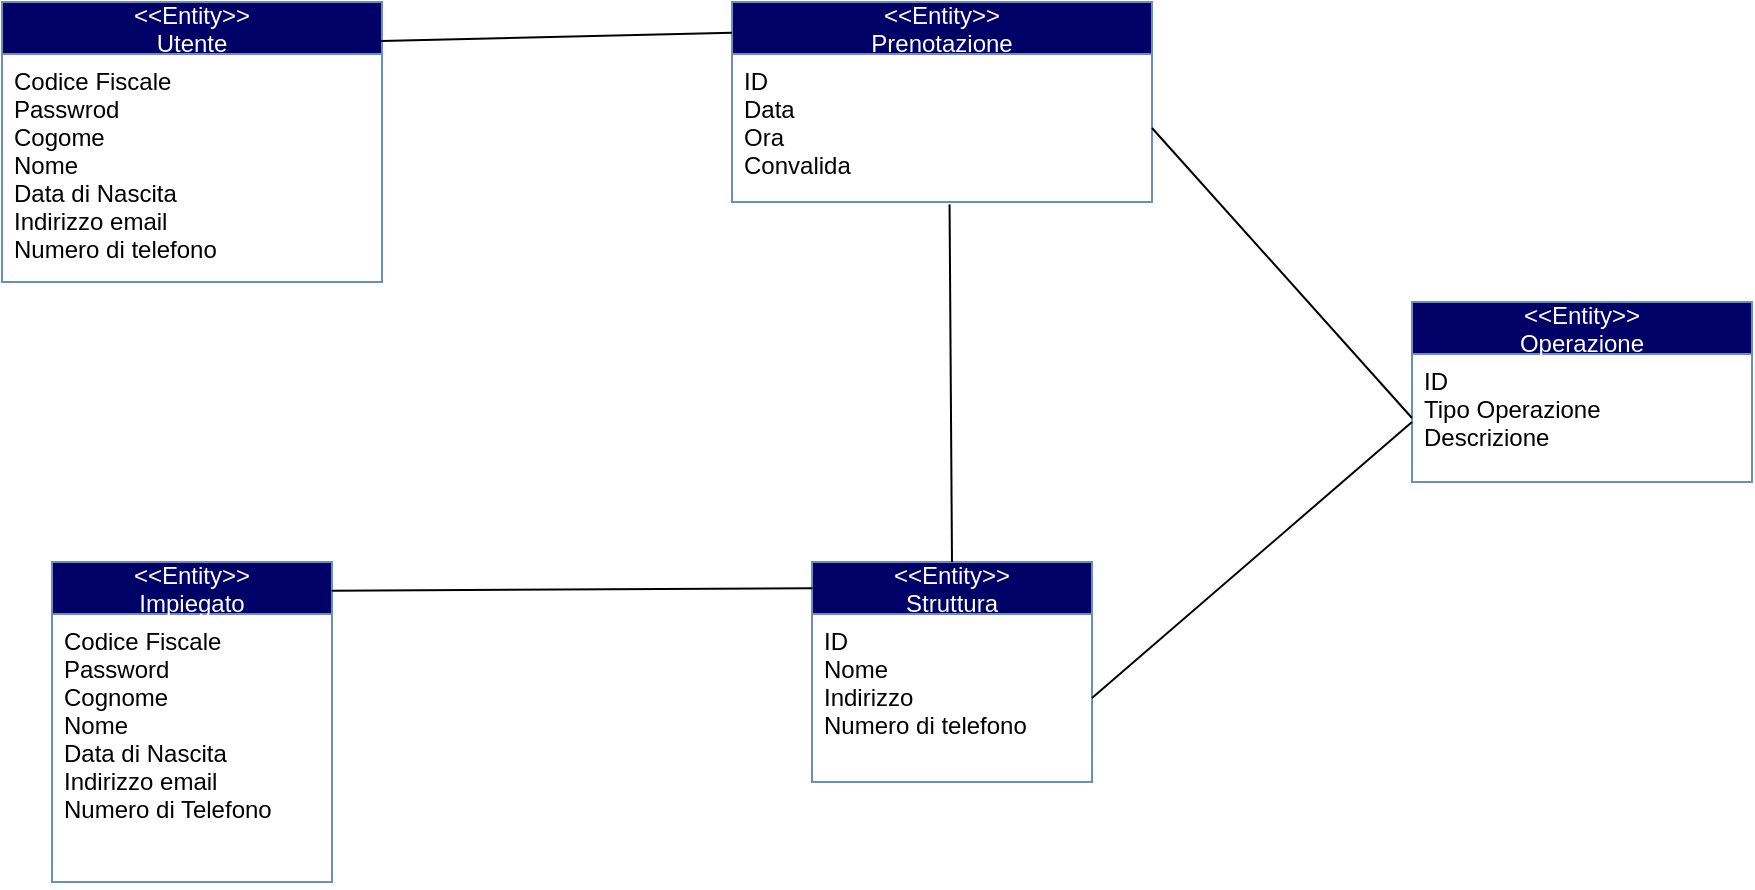 <mxfile version="13.9.5" type="device"><diagram id="C5RBs43oDa-KdzZeNtuy" name="Page-1"><mxGraphModel dx="857" dy="642" grid="1" gridSize="10" guides="1" tooltips="1" connect="1" arrows="1" fold="1" page="1" pageScale="1" pageWidth="827" pageHeight="1169" math="0" shadow="0"><root><mxCell id="WIyWlLk6GJQsqaUBKTNV-0"/><mxCell id="WIyWlLk6GJQsqaUBKTNV-1" parent="WIyWlLk6GJQsqaUBKTNV-0"/><mxCell id="NP8Hwbfz-Kp9YIErDenA-0" value="&lt;&lt;Entity&gt;&gt;&#10;Utente" style="swimlane;fontStyle=0;childLayout=stackLayout;horizontal=1;startSize=26;horizontalStack=0;resizeParent=1;resizeParentMax=0;resizeLast=0;collapsible=1;marginBottom=0;strokeColor=#6c8ebf;fontColor=#FFFFFF;fillColor=#000066;" parent="WIyWlLk6GJQsqaUBKTNV-1" vertex="1"><mxGeometry x="155" y="120" width="190" height="140" as="geometry"><mxRectangle x="250" y="50" width="90" height="30" as="alternateBounds"/></mxGeometry></mxCell><mxCell id="NP8Hwbfz-Kp9YIErDenA-7" value="Codice Fiscale&#10;Passwrod&#10;Cogome&#10;Nome&#10;Data di Nascita&#10;Indirizzo email&#10;Numero di telefono" style="text;strokeColor=none;fillColor=none;align=left;verticalAlign=top;spacingLeft=4;spacingRight=4;overflow=hidden;rotatable=0;points=[[0,0.5],[1,0.5]];portConstraint=eastwest;" parent="NP8Hwbfz-Kp9YIErDenA-0" vertex="1"><mxGeometry y="26" width="190" height="114" as="geometry"/></mxCell><mxCell id="NP8Hwbfz-Kp9YIErDenA-9" value="&lt;&lt;Entity&gt;&gt;&#10;Prenotazione" style="swimlane;fontStyle=0;childLayout=stackLayout;horizontal=1;startSize=26;horizontalStack=0;resizeParent=1;resizeParentMax=0;resizeLast=0;collapsible=1;marginBottom=0;strokeColor=#6c8ebf;fontColor=#FFFFFF;fillColor=#000066;" parent="WIyWlLk6GJQsqaUBKTNV-1" vertex="1"><mxGeometry x="520" y="120" width="210" height="100" as="geometry"/></mxCell><mxCell id="NP8Hwbfz-Kp9YIErDenA-10" value="ID&#10;Data &#10;Ora&#10;Convalida&#10;" style="text;strokeColor=none;fillColor=none;align=left;verticalAlign=top;spacingLeft=4;spacingRight=4;overflow=hidden;rotatable=0;points=[[0,0.5],[1,0.5]];portConstraint=eastwest;" parent="NP8Hwbfz-Kp9YIErDenA-9" vertex="1"><mxGeometry y="26" width="210" height="74" as="geometry"/></mxCell><mxCell id="NP8Hwbfz-Kp9YIErDenA-13" value="&lt;&lt;Entity&gt;&gt;&#10;Impiegato" style="swimlane;fontStyle=0;childLayout=stackLayout;horizontal=1;startSize=26;horizontalStack=0;resizeParent=1;resizeParentMax=0;resizeLast=0;collapsible=1;marginBottom=0;strokeColor=#6c8ebf;fontColor=#FFFFFF;fillColor=#000066;" parent="WIyWlLk6GJQsqaUBKTNV-1" vertex="1"><mxGeometry x="180" y="400" width="140" height="160" as="geometry"/></mxCell><mxCell id="NP8Hwbfz-Kp9YIErDenA-14" value="Codice Fiscale&#10;Password&#10;Cognome&#10;Nome&#10;Data di Nascita&#10;Indirizzo email&#10;Numero di Telefono&#10;" style="text;strokeColor=none;fillColor=none;align=left;verticalAlign=top;spacingLeft=4;spacingRight=4;overflow=hidden;rotatable=0;points=[[0,0.5],[1,0.5]];portConstraint=eastwest;" parent="NP8Hwbfz-Kp9YIErDenA-13" vertex="1"><mxGeometry y="26" width="140" height="134" as="geometry"/></mxCell><mxCell id="NP8Hwbfz-Kp9YIErDenA-21" value="&lt;&lt;Entity&gt;&gt;&#10;Struttura" style="swimlane;fontStyle=0;childLayout=stackLayout;horizontal=1;startSize=26;horizontalStack=0;resizeParent=1;resizeParentMax=0;resizeLast=0;collapsible=1;marginBottom=0;strokeColor=#6c8ebf;fontColor=#FFFFFF;fillColor=#000066;" parent="WIyWlLk6GJQsqaUBKTNV-1" vertex="1"><mxGeometry x="560" y="400" width="140" height="110" as="geometry"/></mxCell><mxCell id="NP8Hwbfz-Kp9YIErDenA-22" value="ID&#10;Nome&#10;Indirizzo&#10;Numero di telefono" style="text;align=left;verticalAlign=top;spacingLeft=4;spacingRight=4;overflow=hidden;rotatable=0;points=[[0,0.5],[1,0.5]];portConstraint=eastwest;" parent="NP8Hwbfz-Kp9YIErDenA-21" vertex="1"><mxGeometry y="26" width="140" height="84" as="geometry"/></mxCell><mxCell id="NP8Hwbfz-Kp9YIErDenA-25" value="" style="endArrow=none;html=1;entryX=0.518;entryY=1.016;entryDx=0;entryDy=0;entryPerimeter=0;exitX=0.5;exitY=0;exitDx=0;exitDy=0;" parent="WIyWlLk6GJQsqaUBKTNV-1" source="NP8Hwbfz-Kp9YIErDenA-21" target="NP8Hwbfz-Kp9YIErDenA-10" edge="1"><mxGeometry width="50" height="50" relative="1" as="geometry"><mxPoint x="610" y="340" as="sourcePoint"/><mxPoint x="660" y="290" as="targetPoint"/></mxGeometry></mxCell><mxCell id="NP8Hwbfz-Kp9YIErDenA-26" value="" style="endArrow=none;html=1;entryX=0.002;entryY=0.119;entryDx=0;entryDy=0;entryPerimeter=0;exitX=0.999;exitY=0.09;exitDx=0;exitDy=0;exitPerimeter=0;" parent="WIyWlLk6GJQsqaUBKTNV-1" source="NP8Hwbfz-Kp9YIErDenA-13" target="NP8Hwbfz-Kp9YIErDenA-21" edge="1"><mxGeometry width="50" height="50" relative="1" as="geometry"><mxPoint x="470" y="400" as="sourcePoint"/><mxPoint x="520" y="350" as="targetPoint"/></mxGeometry></mxCell><mxCell id="1qF9_ZJt6lFK6WZyla-2-0" value="&lt;&lt;Entity&gt;&gt;&#10;Operazione" style="swimlane;fontStyle=0;childLayout=stackLayout;horizontal=1;startSize=26;horizontalStack=0;resizeParent=1;resizeParentMax=0;resizeLast=0;collapsible=1;marginBottom=0;strokeColor=#6c8ebf;fillColor=#000066;fontColor=#FFFFFF;" parent="WIyWlLk6GJQsqaUBKTNV-1" vertex="1"><mxGeometry x="860" y="270" width="170" height="90" as="geometry"/></mxCell><mxCell id="1qF9_ZJt6lFK6WZyla-2-4" value="ID&#10;Tipo Operazione&#10;Descrizione" style="text;strokeColor=none;fillColor=none;align=left;verticalAlign=top;spacingLeft=4;spacingRight=4;overflow=hidden;rotatable=0;points=[[0,0.5],[1,0.5]];portConstraint=eastwest;" parent="1qF9_ZJt6lFK6WZyla-2-0" vertex="1"><mxGeometry y="26" width="170" height="64" as="geometry"/></mxCell><mxCell id="1qF9_ZJt6lFK6WZyla-2-5" value="" style="endArrow=none;html=1;fontColor=#FFFFFF;entryX=0;entryY=0.5;entryDx=0;entryDy=0;exitX=1;exitY=0.5;exitDx=0;exitDy=0;" parent="WIyWlLk6GJQsqaUBKTNV-1" source="NP8Hwbfz-Kp9YIErDenA-10" target="1qF9_ZJt6lFK6WZyla-2-4" edge="1"><mxGeometry width="50" height="50" relative="1" as="geometry"><mxPoint x="640" y="330" as="sourcePoint"/><mxPoint x="690" y="280" as="targetPoint"/></mxGeometry></mxCell><mxCell id="1qF9_ZJt6lFK6WZyla-2-6" value="" style="endArrow=none;html=1;fontColor=#FFFFFF;exitX=1;exitY=0.5;exitDx=0;exitDy=0;" parent="WIyWlLk6GJQsqaUBKTNV-1" source="NP8Hwbfz-Kp9YIErDenA-22" edge="1"><mxGeometry width="50" height="50" relative="1" as="geometry"><mxPoint x="640" y="330" as="sourcePoint"/><mxPoint x="860" y="330" as="targetPoint"/></mxGeometry></mxCell><mxCell id="1qF9_ZJt6lFK6WZyla-2-8" value="" style="endArrow=none;html=1;fontColor=#FFFFFF;exitX=0.998;exitY=0.139;exitDx=0;exitDy=0;exitPerimeter=0;entryX=0;entryY=0.154;entryDx=0;entryDy=0;entryPerimeter=0;" parent="WIyWlLk6GJQsqaUBKTNV-1" source="NP8Hwbfz-Kp9YIErDenA-0" target="NP8Hwbfz-Kp9YIErDenA-9" edge="1"><mxGeometry width="50" height="50" relative="1" as="geometry"><mxPoint x="390" y="190" as="sourcePoint"/><mxPoint x="440" y="140" as="targetPoint"/></mxGeometry></mxCell></root></mxGraphModel></diagram></mxfile>